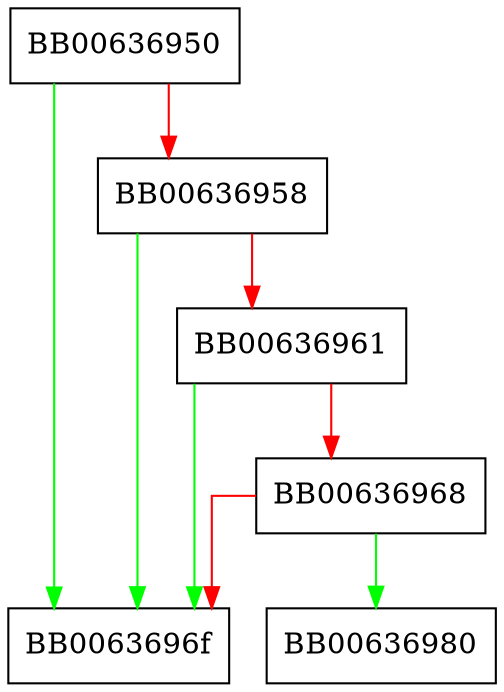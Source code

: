 digraph RSA_pkey_ctx_ctrl {
  node [shape="box"];
  graph [splines=ortho];
  BB00636950 -> BB0063696f [color="green"];
  BB00636950 -> BB00636958 [color="red"];
  BB00636958 -> BB0063696f [color="green"];
  BB00636958 -> BB00636961 [color="red"];
  BB00636961 -> BB0063696f [color="green"];
  BB00636961 -> BB00636968 [color="red"];
  BB00636968 -> BB00636980 [color="green"];
  BB00636968 -> BB0063696f [color="red"];
}